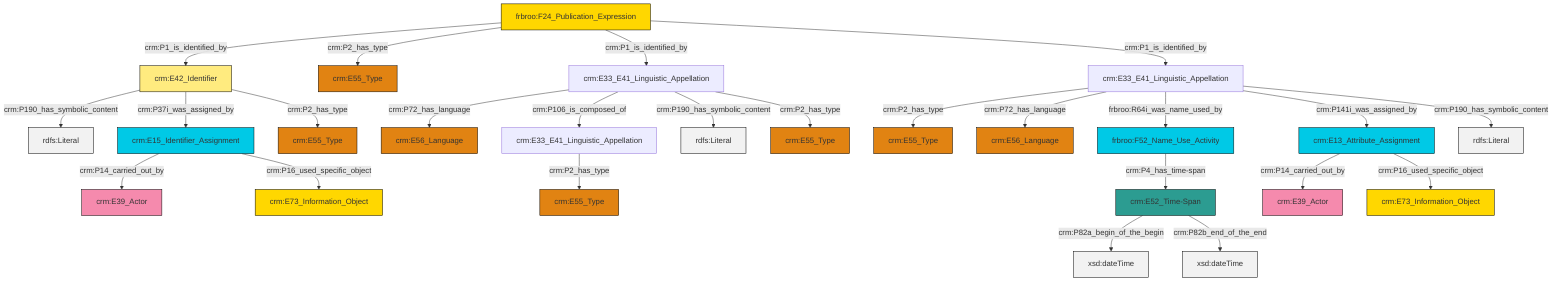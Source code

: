 graph TD
classDef Literal fill:#f2f2f2,stroke:#000000;
classDef CRM_Entity fill:#FFFFFF,stroke:#000000;
classDef Temporal_Entity fill:#00C9E6, stroke:#000000;
classDef Type fill:#E18312, stroke:#000000;
classDef Time-Span fill:#2C9C91, stroke:#000000;
classDef Appellation fill:#FFEB7F, stroke:#000000;
classDef Place fill:#008836, stroke:#000000;
classDef Persistent_Item fill:#B266B2, stroke:#000000;
classDef Conceptual_Object fill:#FFD700, stroke:#000000;
classDef Physical_Thing fill:#D2B48C, stroke:#000000;
classDef Actor fill:#f58aad, stroke:#000000;
classDef PC_Classes fill:#4ce600, stroke:#000000;
classDef Multi fill:#cccccc,stroke:#000000;

0["crm:E13_Attribute_Assignment"]:::Temporal_Entity -->|crm:P14_carried_out_by| 1["crm:E39_Actor"]:::Actor
2["crm:E52_Time-Span"]:::Time-Span -->|crm:P82a_begin_of_the_begin| 3[xsd:dateTime]:::Literal
8["crm:E33_E41_Linguistic_Appellation"]:::Default -->|crm:P72_has_language| 9["crm:E56_Language"]:::Type
15["crm:E33_E41_Linguistic_Appellation"]:::Default -->|crm:P2_has_type| 16["crm:E55_Type"]:::Type
0["crm:E13_Attribute_Assignment"]:::Temporal_Entity -->|crm:P16_used_specific_object| 6["crm:E73_Information_Object"]:::Conceptual_Object
15["crm:E33_E41_Linguistic_Appellation"]:::Default -->|crm:P72_has_language| 21["crm:E56_Language"]:::Type
4["crm:E33_E41_Linguistic_Appellation"]:::Default -->|crm:P2_has_type| 29["crm:E55_Type"]:::Type
11["frbroo:F52_Name_Use_Activity"]:::Temporal_Entity -->|crm:P4_has_time-span| 2["crm:E52_Time-Span"]:::Time-Span
17["crm:E42_Identifier"]:::Appellation -->|crm:P190_has_symbolic_content| 32[rdfs:Literal]:::Literal
19["frbroo:F24_Publication_Expression"]:::Conceptual_Object -->|crm:P1_is_identified_by| 17["crm:E42_Identifier"]:::Appellation
8["crm:E33_E41_Linguistic_Appellation"]:::Default -->|crm:P106_is_composed_of| 4["crm:E33_E41_Linguistic_Appellation"]:::Default
15["crm:E33_E41_Linguistic_Appellation"]:::Default -->|frbroo:R64i_was_name_used_by| 11["frbroo:F52_Name_Use_Activity"]:::Temporal_Entity
8["crm:E33_E41_Linguistic_Appellation"]:::Default -->|crm:P190_has_symbolic_content| 33[rdfs:Literal]:::Literal
19["frbroo:F24_Publication_Expression"]:::Conceptual_Object -->|crm:P2_has_type| 34["crm:E55_Type"]:::Type
17["crm:E42_Identifier"]:::Appellation -->|crm:P37i_was_assigned_by| 26["crm:E15_Identifier_Assignment"]:::Temporal_Entity
19["frbroo:F24_Publication_Expression"]:::Conceptual_Object -->|crm:P1_is_identified_by| 8["crm:E33_E41_Linguistic_Appellation"]:::Default
15["crm:E33_E41_Linguistic_Appellation"]:::Default -->|crm:P141i_was_assigned_by| 0["crm:E13_Attribute_Assignment"]:::Temporal_Entity
2["crm:E52_Time-Span"]:::Time-Span -->|crm:P82b_end_of_the_end| 41[xsd:dateTime]:::Literal
26["crm:E15_Identifier_Assignment"]:::Temporal_Entity -->|crm:P14_carried_out_by| 13["crm:E39_Actor"]:::Actor
8["crm:E33_E41_Linguistic_Appellation"]:::Default -->|crm:P2_has_type| 36["crm:E55_Type"]:::Type
15["crm:E33_E41_Linguistic_Appellation"]:::Default -->|crm:P190_has_symbolic_content| 43[rdfs:Literal]:::Literal
19["frbroo:F24_Publication_Expression"]:::Conceptual_Object -->|crm:P1_is_identified_by| 15["crm:E33_E41_Linguistic_Appellation"]:::Default
26["crm:E15_Identifier_Assignment"]:::Temporal_Entity -->|crm:P16_used_specific_object| 23["crm:E73_Information_Object"]:::Conceptual_Object
17["crm:E42_Identifier"]:::Appellation -->|crm:P2_has_type| 30["crm:E55_Type"]:::Type